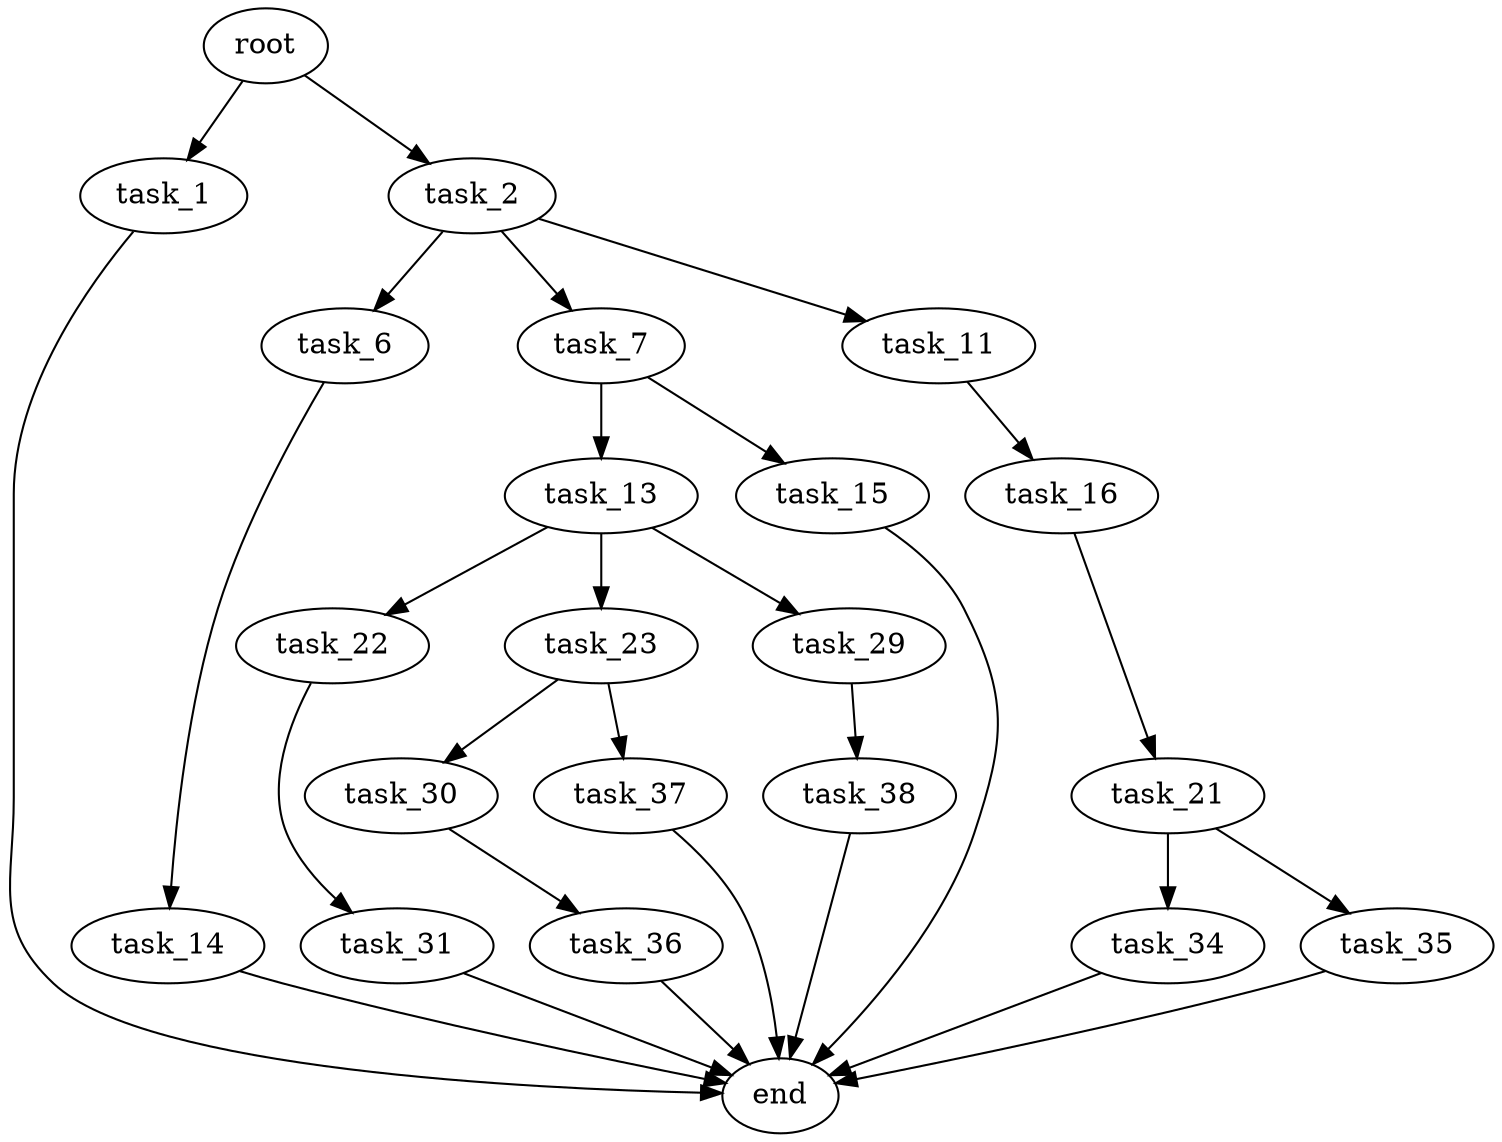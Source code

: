 digraph G {
  root [size="0.000000"];
  task_1 [size="88529832451.000000"];
  task_2 [size="949273169677.000000"];
  task_6 [size="782757789696.000000"];
  task_7 [size="18938845199.000000"];
  task_11 [size="143790716138.000000"];
  task_13 [size="47480185317.000000"];
  task_14 [size="68719476736.000000"];
  task_15 [size="13235068513.000000"];
  task_16 [size="204174405855.000000"];
  task_21 [size="5147721714.000000"];
  task_22 [size="134217728000.000000"];
  task_23 [size="782757789696.000000"];
  task_29 [size="28893160543.000000"];
  task_30 [size="3920264758.000000"];
  task_31 [size="8103857761.000000"];
  task_34 [size="412574858323.000000"];
  task_35 [size="329756560251.000000"];
  task_36 [size="3487267729.000000"];
  task_37 [size="13160437860.000000"];
  task_38 [size="782757789696.000000"];
  end [size="0.000000"];

  root -> task_1 [size="1.000000"];
  root -> task_2 [size="1.000000"];
  task_1 -> end [size="1.000000"];
  task_2 -> task_6 [size="679477248.000000"];
  task_2 -> task_7 [size="679477248.000000"];
  task_2 -> task_11 [size="679477248.000000"];
  task_6 -> task_14 [size="679477248.000000"];
  task_7 -> task_13 [size="411041792.000000"];
  task_7 -> task_15 [size="411041792.000000"];
  task_11 -> task_16 [size="134217728.000000"];
  task_13 -> task_22 [size="838860800.000000"];
  task_13 -> task_23 [size="838860800.000000"];
  task_13 -> task_29 [size="838860800.000000"];
  task_14 -> end [size="1.000000"];
  task_15 -> end [size="1.000000"];
  task_16 -> task_21 [size="134217728.000000"];
  task_21 -> task_34 [size="301989888.000000"];
  task_21 -> task_35 [size="301989888.000000"];
  task_22 -> task_31 [size="209715200.000000"];
  task_23 -> task_30 [size="679477248.000000"];
  task_23 -> task_37 [size="679477248.000000"];
  task_29 -> task_38 [size="536870912.000000"];
  task_30 -> task_36 [size="209715200.000000"];
  task_31 -> end [size="1.000000"];
  task_34 -> end [size="1.000000"];
  task_35 -> end [size="1.000000"];
  task_36 -> end [size="1.000000"];
  task_37 -> end [size="1.000000"];
  task_38 -> end [size="1.000000"];
}

